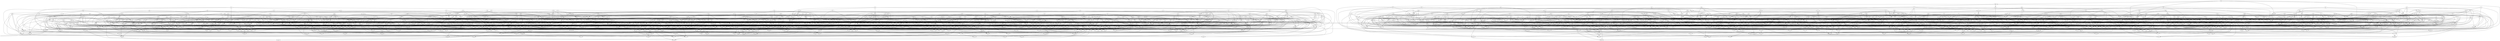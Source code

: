digraph {
shd -> hzh, hcz, sch, rnf
pmk -> dpr
hcf -> sjt, stk, plv, fjx
kkp -> ggq, fqq
fhc -> mvh
rrx -> jjj, qht
bhc -> grq, qmx, cdr
kzf -> mnc, ksm, nzj, gtt, pqq
qhk -> hmm, jxg, qtb
hzp -> zrx, hst
lss -> kzl, dzx, tjb
jvh -> vfj
cnz -> tlp
lsx -> pbb, gsg
jnq -> mjk, chg, dmq, dbb
xrf -> znm
dpj -> zgl, dpz, flt, rfr
ntl -> kfg, dnm
qhz -> fdl
bkv -> ptn, ldn, nlg, nch, glp
mhg -> ngq, jjq, fvr
fmt -> vsm, xtb, mdj, qst
bhl -> nmk, plc
cqn -> dpz
mgn -> frj, cql
sqq -> phd, ctg, zlx, ftn
zvv -> xnj
bbn -> bmb, dmb
sfj -> fnb
qkg -> jck, vzz, xlx, vrt
dtj -> fxl, fbf
vgn -> qbk, qmx
ssd -> mhq, blr, cqz, mxt
tzb -> nhx, kps, zjj, mnj
rlm -> txr, tfz, xkj
rnv -> lbm, hbp
lsb -> qtb, tvp, zpg, zlr
hrn -> bjf, xpd
rhr -> rlh, lpk, xhz, kvd
smm -> nhp, tpg, nth, vpp, pbf
khp -> hcf, lbx
bjr -> nxs, lvq
lbx -> srg
hpd -> pxb, xvf
lkx -> jnx, rml
tmz -> lcs, xhj, gcl
dfq -> pkk
fxh -> kqn, ztl, qmk, kqx, sbh
mdd -> jnz, bqp, xht, mnv
grg -> qcn, bmg, vdm, hcm
bdx -> pzb
fcq -> blb
bnn -> dlz, tjq
bjb -> bjs
nnd -> sxl, kgd
ght -> pkr
jdr -> fnt
xct -> vzl
tnl -> ljh, cqm, cdr
csz -> hfk, hpv
vfv -> vck
hdz -> khm, tdv, lgk
lmm -> tdv
mpd -> tvp, vml, ttn
vmd -> mnj, nqc
txl -> jfr
pqj -> xnh, vzl
qbk -> tpn, kdz
ckk -> gqt, ggq
gxv -> sbv, vjm, cxd
fnt -> kcq
kzk -> mcr, pnh, gnn, mcs
jjd -> rkc, dtj, hqr, fqr
bdr -> ljv, mfn, xff
spj -> ngq
jpb -> qgg
fbp -> tsc, xld, ncq, qrl
lzd -> rvf, xlx
mrb -> jnz, brz
vfr -> vtj
qpt -> knd, mgl
gbt -> pzb, szl
pnb -> qgq, zvx, qjz
kgn -> fsl, jnx, fnc
ghl -> blr, lnp, tgj, xvf
grq -> nfm
rts -> lmm
zmv -> rhl
sjt -> hxz, blb
tfz -> ttd, stk, nfb
zdc -> bdx, nph, ccn
zzl -> spv
mtm -> khv, jqr, jpn
dtk -> pqq, qmx
jkb -> flg, gfh, dgv, rjm
scm -> ngq, rrz
mxb -> sfg, kdz
hzt -> zqs, xkq, blm, hlf
kxq -> gnl, cmn, lmd, ztq, xrp
rqd -> phd, bhl, bjt, knn
dzf -> kdz
ktd -> flg
rtl -> gfx, hxj, cbl
dbd -> cnz, pkn, mvq, lft
cff -> bps, xnr
hqr -> lqt, nlg, mdl
dxf -> pcx, szp, mgj
mjq -> lsr, smh, tpm, pqx
ljv -> cqr
lcs -> xnr, fjt
hnh -> jgr, ghk, hfk
xdt -> pmk, lfc, hvl
pmr -> skm
tfp -> lsj, npv, pdf
lmx -> xht, xnn
sfk -> pkp, xnr, ghl, xdh
pqq -> hht
jjr -> kzc
tjv -> pbk, jzp, bng, pbf
jbz -> qvq, vfj, nfc
gfh -> zfr, dqt
vzm -> vlh, vrt, mkg
xxl -> kqj, lqg
hkn -> hxh
xdh -> jdl, nph
ncz -> rnv, kdd, rls
dgk -> txr, vkx, mvq, frp
txr -> chr, ftv
qcq -> hzd, lpm, gvr
tgv -> ttm
tpb -> fmf, krx, pvg
hfn -> lxr, jfx, xnb, kks, fgl
vpp -> bgh
jrt -> rcl, xds, fqc, bqh
drj -> vtj, kps, frj
fdx -> nmd, scg
kth -> kzc, cqr
qqs -> jxm, vmg, xdf
jkc -> hbg, xlt, crz, skm
lcb -> xpq, vkq
shs -> bps
rtk -> vzl
vrq -> flg, bbq, grl, nth
cld -> plf, klh, jkj
lzh -> txl
xxq -> zmv, xjb, vkr
sbn -> ncz, lft, pbk, nxb
vbg -> tgv, kpg, mpg, vdj, pfl
hvm -> sgr, htb, tnk, ztd
sxc -> hpx, mxb, tjb
shc -> zxp, qvm
xkj -> dfm, bjs, ptl
tsl -> pbd, xxl
gfn -> qzn, mkk, lmf
bzn -> xvv, mfv, lsr
qrh -> jsl
vls -> vrr, vzm, qgg, pqz, jjg, ksm
xfn -> zvv, frp, fhl, khb
rxq -> cjg, spb, dqm
prz -> sqb, sxz, xzb, xrb
hdt -> dfg, dmg, jdj, spn
xnz -> shc
bhf -> nxs, lkj
cfp -> skb
pzp -> smh, jtd
sfc -> fjv
rtn -> lbl, mpg, ljd, dzp
rpb -> hrk
fmz -> lkl, mhq, rpx, scp
cqz -> lmx, sqh
mvv -> bcv, zfh, nmd
txn -> ckk
qqz -> cqj, lzx
tpm -> lxc, rrz
bbm -> vfh, qgg
qbz -> vzj, fdg, cgk, msn
vpl -> hpl, lfp, jxv, srf, zlx, nmk
dck -> lxg, bvt, sth
ddb -> ntx, lmf, jbz, nbp
jqq -> lbx, zxp, lhh, mjk
vdj -> zrh, gfn, pzp, jfj, vsc
stz -> gnv, rfx, vfv, hzs, njs, jts, scx
cfn -> vth
zcq -> jzf
tzn -> fvv, xpt
kdr -> glp, lmf
kbf -> zvq, sdf
tsg -> nzg
pds -> qhh, jbp, klz, stv
cnl -> nfm, zvx, cdr, mfm
fds -> pmp, dzl, smm
zrh -> brl, tsc, dmg
pdf -> hxc
zrm -> ztl, lkj, szl, xct
ddh -> tsl, vlh, cdg, kdm, bsl
xrp -> ngq
jpq -> lxg, frj, kns, npk
hzb -> ghl, knc, rdr, mjg
cbb -> ndf
zbq -> thx, ptv
xjb -> kns, zkb
jnv -> vnz, rrc, lrr, fcd
zjj -> chg, ftn, pfd, bcv
jqc -> jjj, ftv, pdq, glp, pzk, drm
hzz -> kpk, vrz, vlf, qhk
jqr -> csp, dxx, llt, qct
qgq -> cqj, nfm, rzc, kqd, nmq
lrt -> bjs, tgv, bqh, hfv, xcx
vbz -> vjs, mmt, hbp
hgj -> vlf, bdr, kkf, xpt, dbc
brn -> hcr, mtm, nlj, rbj
bgp -> qmr, jkj
gmn -> dkf, pdm, jbp
kkh -> khb
sxz -> gqt
vsv -> cqj
sjd -> mpd, pdl, rpx, ckc, hnk
bkf -> skb
cll -> tpp, vzz, kqn, qjp
rcl -> rml
qst -> cps, lbh
cvc -> xpq, frb, dmb, scm
kzd -> cml, pnx
tpg -> bhl, qhl, bng
dfj -> gtt, bjh, xdt, tpn
dnn -> vpm, xjj
pvc -> kkp, txl, mcr, bkz, qbg
vkq -> xrp
pjb -> nxs, cqz, fcj, kfg
qtm -> pcp, bxb
prc -> jdr, ljv
mhc -> nzb, kdm, sbd, pmk
rrc -> kkf, grp
zhs -> qzh, hmj, qst, pbd, qzg
kks -> bbq, knn
xlt -> sfc, fpz
plh -> dkt, ndg, rnf, khd
jhg -> zkx, ntx
szl -> qbg
grb -> txr, kpg, jxv, jsm
pkb -> trr
blf -> vkg
kvk -> scg, rbj, vbh, dqf, ghb
lxg -> hpl
dpr -> stv
sjh -> vfr, bxb, rml
xjf -> bjt, khp, tdk, fxp
vvs -> rcf, zfr, rqh
nfp -> ncq, nrf
gqh -> sfj, kkh, sqs, pcp
pzk -> pkn, gng, fvc
hsm -> blf, lxc, rkc, tgv
ghp -> ftv
vfh -> pqz, jzf
czb -> gcl, xhd
tgx -> cfn, szp, zfh, fsl
hnb -> bvx, lfh, cxd, xct, kth
dhc -> zzl, lhh, drm
rqh -> tlp, hrn, fbv
xnh -> xdl, ntv
jql -> jzp, gbp, hhs
kpq -> zlr
dkf -> skl
mjg -> ggq, pkp
tnn -> qjz
mkf -> hpl
jzc -> vnt, bfb, qsd
rnf -> nfc
dxv -> fsl, fxf, dtp, xrd
vqh -> ttq, bnf
kjn -> xdt, phx, ntl, jzv
nzm -> npz, cnz, mnj, nfz
brd -> gvr, tfv, qrf, jdr, lqp
ftn -> vpm
gfx -> dkb, hmp
xmk -> grp, ptv
cqm -> npv
rnl -> fbb, kgp, qzn
zgm -> kzc
mxt -> fzk
qhl -> mnn, zkb
gns -> zhb, xnj, scg
ntn -> vms, bjb, msn, mjl
zvq -> bfn
zzf -> cbl
ncq -> tfd, fxf
qjg -> hcx
vss -> mjg, jlr, mvt
cdg -> rjj
pcr -> khr, bjf, vkr
smf -> snr, fdx, tdv, npm
vml -> kcq, xcl
svz -> vph
lcc -> ptl, drl
hxq -> gjg
fsq -> knd, ccf, kpp
vlf -> skl, dzf
qpg -> gbp, zfh
rzg -> qhc, mbg, hlx
dht -> jzf, xht, jdr, bnv
ntv -> thx, hst
sbd -> bch
fqp -> tdk
jxv -> rbj
nhv -> ngc, rjb
drf -> ntg, jpk, ssn
sgp -> gdp, mfn, zcd, zkc
prl -> dpr, kjs, ghz, jpr
khx -> tqc, jtb, kmq
lng -> gxn, vph, jfr, ngc
szx -> fds, frb, hrt, xxq, bgv, tbl
hvv -> tsf, gzc
pkr -> pbb
rcf -> rrx, drt, jvh
gvn -> tfd, kbf, xjj, qpt
dfl -> sbv, gpx, jxg, jgx, mbk
qrf -> fsb
jkm -> jmn, nhp, rnl, tbd
pqn -> nzb, zqn
qsq -> fzl, qsj, rnl, hpl
nfk -> gxv, jzf
pcz -> zhd, fqm, fzk, zkc
dmq -> tbl, vbh
jvc -> dmg, mbg, jql, qvt
zfp -> hlt, jtf, fnb, bbt
fqq -> nxs
nsn -> sbh, nmq
hxz -> lxg, qvm
npz -> kkh
vtr -> hmp, dnc, dtk, tnn, kqm
fqm -> pxb, nxs
hbp -> zkx
qtx -> rts, bxb, glt, zvr
nrc -> sdf, blf
qrl -> lmd
lll -> nfc, vft, blm
rvg -> qhz, sbv
mvt -> xrf
zkb -> sfc, ptn, fpz
sfl -> ztq, kgc
ghb -> hvt
vph -> mvc
vks -> kvp, rvg, pfr, jlr, qkl
xbs -> fnc, brt, plc, mfv
ctg -> khm, hmh, szp
dnk -> bfn, lbl, frp
nfj -> tdk, rtt, hcc, mqc
kpk -> xdl
xvt -> fqr, hlx, mgl, fqc
lxc -> jsl, clc
ptl -> ftn
ppv -> fpf, ffq, zhx, cml, hxh
qlq -> mfm
kdb -> qjb
hhs -> sdf
gpg -> lzx, gdp, qsm, cjg
nph -> tfj
nzf -> nnn, pqn, kzd
dbl -> chk, nxl, pxl
plv -> llq, xfk
lql -> ghp, vkq, ngd, tmf
cml -> zrx
jsm -> qrh, xnj, hnh
ljd -> qxp, vqh
pcj -> hkn, mbj, tsb, lsj
gsg -> jxz
lkl -> fhc, jjr, rjj
mjk -> dtp, bpg, jnx
xsr -> kdr, jrn, nzq, lkx, qpg
fzf -> znm, xfq
pns -> hzt, nst, pdq, tcn
flt -> zjq, lbh, qkf, cxd
lfh -> vph, nzb, rcj
kpp -> kns, dmr, vzd
zbb -> vvp, kvz, jmn, rls
gbn -> dvr, tsf
hxl -> pfd, fnx
lsp -> zkd, clc, pqp, kng, gxg
kll -> jfk, ldz, mhx, qck
qmx -> hzd
vjm -> gnn
sfg -> xqf, dkf, xct
mnj -> nqc
cpt -> cff, hzd, krb, kdz
xdv -> xff, nxt, cfp, pxh, qjp
xrz -> xhz, jjj, nfb, nzq
knd -> npz, tdv
pnx -> qtl, gzc
mkk -> xdd, lmm
fkb -> tlp, xld, frm, fqf
zcr -> zfd, fsb, xtb, tfj, kqj
sch -> nmk, xbz, vlj
zsb -> zkm, gbt, tsl, crf
tpr -> hhn, jkd
flc -> stv
xtb -> znm
flq -> rht, skm
zrg -> rcj, fjt
jrc -> vxt, xhz, lhh
gjq -> ltg, dpz
jtf -> qzn, cql
bcf -> vnt, rfp, sfl, zkd, ljd
pcq -> hkr
rcp -> jrz, vft, qbf
nxt -> qmr, ttz, kkp, vss, gjq
nqb -> rdv, pxh, blr
jqs -> qzf, pbf, pmq, hxp
hmj -> mfn, nzg, dqm, kqd
sbl -> kbd, jrz
nlg -> mgj
zkt -> bmz, jnx, fds, zzl
mkg -> cdg
qlr -> bgv, xmc, mfv, xdd
sgs -> xxl, nsf, vlh, dvr
xfk -> hvt, mgh
gsj -> mgk, dgv, lmm
mbk -> qjz, sdb, sbh
fbq -> hvj, xfd, qcn, fqm, znq
zhx -> ghl
qtn -> vgs, blr, jtb
zdf -> hpd, zcd, nfk, zzf
frt -> knn, gjb, fdj
clc -> ktd
qfs -> fqr
zqn -> kqn, xnr, xfq
tzq -> msr, nsk, frm, bmb
kss -> khp, mkf, xvv, fjk, pjs
dsk -> zrx, hnk, dtk, fzf
xzc -> qbk, hmp, ctm
cdd -> fsb, jck
tpl -> tlk, xtj, sqz, fst
rjr -> ngk, czb, crf, zgs
gcl -> jfk
hsb -> vmd, csp, kdb
fdl -> lqg
nxl -> gjq, tnk, gnv, fzf, gtf, cfp, jgx
llt -> lhh
nsz -> gmz, fdr, gxr, vth
jsd -> hhn, vrh, fpz
mgh -> hhs
ppm -> ggb, vxt, fgn, cbq
dzx -> jfb
pqp -> tmf, mkk, bsx
lfc -> hbz, gtt, pqn
ntc -> rht, fdg
qkp -> nbp, gnl, rdc
fvr -> crz, bpq
hvj -> sxz
ssj -> chg, mxs
jtt -> zfd
lpk -> hlx
dzh -> btc, nkm
cfg -> dkb, vck
vft -> zvs
fdb -> vms, xjb, hrn
hcc -> khr, pcq, gnk
xxt -> tjv, fbf, xld, mxs
fsl -> ghk
pmp -> blg, fqf, bjb
bpx -> hzh, gpp, khr, vvs
zpm -> tnn, mlz, djk, pdf
tjb -> rqt, tpt, bvx
hbb -> rjp, rht, nfc
ldg -> jpn, gns, vkg, vxt
pfl -> dqt, rcl, jns
xvv -> fdb
fgl -> ckl, jbs, kfq, fqc, csr
ctz -> prc, nhg, fvh, hbz
mph -> xgc, sgl, jtt, rmg
csp -> kbf
vcf -> jtd, fch, chg, jxv, xnb
kmq -> rdv, mnv, lnp
vbl -> bdr, pbd, pdm
hhm -> jzv, qjz, lfd
tjq -> mdl, kfq
trt -> vds, jkj
ldn -> mxs
vjs -> zlx, gpp
kqx -> kqj, fts, xcb
kps -> gfh
ztq -> llf, ntx
dfg -> cxc, tvg, qrh, rkx, rnv
nlf -> ntv, tzn
xcl -> bps, bst
fqz -> hxz, jbs, sjh, bpq
pff -> msr, rtv, xcd, vfr
dnm -> qsm
rst -> bml, grq, trr, tsf, nrg
nst -> lfp, fst, zhf
qhh -> sgr
xgx -> ghz, vck, sxc, tpk, gss
fzl -> xpq
fmg -> jsd, hfk, rxs, ttq, zvq, dmq
msn -> mnj, fjv, bfb
dzb -> gjn, lrs, ztd, tqc
nlt -> tsg, vlt, zvx, bhc
tvg -> srg, nfb, drj, zjd
bml -> jts, fdl, sdh
rsv -> mdl
sfz -> snc, xnz, nrc
jnf -> dkt, llq, nfb, fgn
vvr -> prc, mxt, gtz, cxb, trt, smp, tfp, mcd
dct -> srf, vvh, fvr, llq
sbh -> ccn
nbp -> llf, nzq
fjp -> sdh, svz, pdf, grp
snc -> nnd, kns, crz, vms, dxx, sqs
ksm -> mvc
xrd -> pbb
brt -> kdb
tfj -> zvx
tcn -> ccz, ntx
jfx -> gxr, hnh, mtn
xds -> zkd
xcf -> nfz, khm
fvv -> rdj
cxd -> mfm
fmj -> ssh, fnx, vbh
bmz -> nxb, hqc, cgk
dnc -> vsm, rqt, shs, mxb, gdt
qdh -> dqt, pbk, mvq, lbx
kns -> kgd
qpf -> jxz
zqs -> rml, ptn
tbl -> jpp
pdq -> qrh, jlz
qtb -> sdb, qjp
tcv -> vvp, vmb, chg
qct -> sxm, cfn, brj
fqf -> zkp
xsj -> kpk, fvv, fmf, tpt, mkg
glt -> rkx
vzj -> drl, qpf
plf -> fvv, kdh
gxg -> rtv, glt, bsh
xhj -> qck, kqd, lng
dtp -> kgc
znq -> trr, qkl
gch -> ptv, ndf
rth -> scx, zfd, kdm, fnh, mhq
xjg -> hcz, cqv, qsd, qht
tpn -> nzg, djk
ttz -> vgs, cml, gdp, jbp
dlv -> rdj, fjp
xnl -> fbb, qvm
gfr -> lbm, rjp
qbc -> tpp, lqg, kzc, cbl
vkr -> ggb, npz, rqk
ndd -> chk, qkl, mcs, bhc
qkf -> jsh, nxs
qrz -> hbg, jlz, qpg
jfb -> kvl, jpb
sjs -> fhc, chk, jxg, vzz
ntg -> jdr, qtl
thg -> zkd, gjg
vxm -> jnk, jnx, hxq
cbq -> dck, jxz, vkv
qdf -> fjk, zmk, sjt, ctb
fcd -> jtb, xlb, hst, qhh, gjn
crg -> bjn, rzc, jpk, skl, xfq
jmn -> jrz
tbq -> kdh, mlz, vds
xgc -> xzb, mfm, jtt
pmz -> fdr, qtm, vlj
pkk -> jsl, khv
dxh -> hmm, ksm, cdd, ltg
tkj -> lmd, pbf, rlh
cjr -> tdf, ssb, nhv, rrc, dqm
fvc -> gnc, rsv
lxv -> msg, zkx, vzd, dcm
bvx -> znm, sqb
qmr -> zcq
xqh -> nkm, tsc
tpk -> kvp
zkz -> tlk, fnc, zlx
chk -> nzb, bps
chh -> dnk, xvt, brl
vxr -> rng, ktm, bdx, xlx
gbp -> fjv
hdn -> hmm, vsb, xrf, gdp
hbf -> nfz, sdf, csk, scg
cqr -> mvc
zhm -> llf, msr, xdd, jxz
chr -> vlj
zdr -> lvh, ddg, xvf
zhb -> xrd, bsx, jpn
tjx -> mkg, bqd
zfd -> fzk
xhd -> pkb, grp, hcm
zcd -> nfm, bqd, jjr
mlz -> tpb, ljh
fts -> qjg, bkf, sbh
fvx -> nmp, kkf, gtj, khx
bpg -> hqc
nfz -> mmt, vkg, vvp, phd
xzx -> hfp, xtj, frb, hsm
hgz -> nhx, nxb, vzj, tcv
nxf -> ndf
qtc -> qqs, blr, rfr, gtj, tbq
zlm -> bvt, nzc, fnc
hpl -> brt
mqc -> dnk, lxg, qfs, dkt
smr -> ljg, qvm, fpz, xfk, kzg, mqq
lvc -> hxj, bjr
hvt -> kkh
rbg -> tdf, gnv
qsv -> bqd, vmp, zfd, qtn, ddg
jtd -> bpg, kbf
vdm -> nfm
nvg -> hnk, vfj, djk, mrb, jpb
snb -> jnk, qpf
sqz -> frj, nxb, rkc, jvh
qxp -> bxb
hcd -> frt, kgx, xrd, hvt
lvm -> bmb, sbl, dhc, kks
crf -> drf, tpb, pdf
hcm -> mnc, vzz
qlt -> npv, jpb, fhc
bnv -> hmp
gpl -> gvr, rng, pzb
nml -> xfd, vds
hgs -> qkf, fvh, qmx
zbl -> xht, fzk, lmg, hmp
ptp -> kps, npk, knz, kvt
mzv -> rfp, jrn, btz
nzj -> rqz, hvv, xqf
hkx -> pkh, hfp, qlc
kjk -> pkp, kdm, gnn
bnf -> zvs
mcr -> pdm
jpr -> vmm, kkp, hvv, gzk
bch -> npv, gch, nzb
zhl -> prc, gxn, nvp, hst, ctz, kpq
sdx -> vmg
ftx -> xnh, zlr, pqz, kxs, zkg, cmh
rhl -> mxs
vfz -> fjx, ctb, cmn, shr
hxj -> ndf
ttv -> pbf, vkb, rkc, xrp, qsd
lzx -> dkf
gxr -> fzl
nvj -> qzz, hml, hbp, fsl
djk -> stv
hml -> vbz, xvs, jzp
mnv -> tgj, bkf
nch -> kdb, vkb, kgn
vnh -> mkn, zkg, bqp, hnk
xkx -> vbl, ljv, zjq
qcd -> hzp, skv, xdf, czb
khd -> kks, xpq, cbq
tsj -> rfj, rxs, xlt, ctb
dlj -> ttn, tpk, kvp, lzx
hkr -> qjb
jdl -> ltg, sfg
rmg -> nvv, ftr, tks, mxt
vvg -> qjg, cqm, hhm, jfr
mlt -> ckc, trt, mvt, hrk
rnb -> sxl, tbc, fdg
zjd -> rsv, vrh, zvv, kgc
vqx -> nhv, hvj, sdx, tgj
fbv -> pfd, tdv, hxz
lbh -> vfh
sqs -> srf
nsk -> hzh, gfh
dmz -> kxs, rlz, ztd
rgm -> rqk, bbn, zkz, dlz
hmh -> vfj, ssh
qtg -> lrr, pmk, cjg, cqz
srg -> fjx, brj
xlb -> nzg, mfm, nxf, qcq, mks, xmk
ldz -> nsf, vqx
sqh -> jbz, vmp
bsm -> zpg, hmp, fmf
jls -> lzh, vsv, jtb
hct -> cbb, thj, gzc, grq
rvl -> jvn, bhf, lrr, cdr
hrt -> kfx, dkt
pbr -> tqc, nvp, xhd, tjb
jcc -> cld, kth, jxm, xpt, sbv
chq -> tpm, lmf, ksh, bjb, qpt
qsm -> lvc
zpg -> tnk, ccn
cpf -> gtf, qlq, bps
xgt -> txr, vhv, dfm, csz, mzv
qvr -> mgn, rcp, kdd, xds, blm
fhn -> ghp, ttd, zbk, mdv, vkq
mqq -> qts, rbt, xrp
qsh -> ctb, rml, dqf, mkf, kdd
hmv -> pkr, fjv
xns -> xcx, ktd, xvs, fqb
bms -> plf, mvt, nrh
crb -> tjx, hgs, rpb, vgn, lvq
zhd -> hkn, lpm, jxg
smp -> cdd, zhx
lrh -> zhd, dlv, pxh
bjn -> jpk
pdh -> vft, xfk, zvv, qpf
bmg -> jkj, mrb, flc
gnk -> hnh, sfj, fxf
bqh -> khb
jts -> dvr, tnn, dkb
frm -> knz
qcx -> qtb, xnr, mvh
xsk -> gnx, tnk, kcq, klh, pdf
fmv -> xfd, tsf, rxq
qvt -> lph, sdf, ljd
bjh -> ckc, svz
cjj -> gdt, ztl, rvf, vks, hrk
ktb -> cfg, kzd, kqn
fxz -> rht, fpz, bzn, jnk
frj -> dnn
xrg -> bgv, zcc, drj, tcn
kvt -> dsh, rhl, mnn
gbs -> kxs, jtt, pds, pqq
fcj -> ntt, rbg, nxf, rdr
pkt -> vlh, tht, zcq, zzf
xtj -> jzp
ssn -> hxj
lvn -> vqh, qsj, fpz, qpf
jxm -> lgj
hzs -> rzc, lmk
rgs -> fdl, tmz, xcl, sjs
nbx -> svz, shs, tjx, mjg
vxt -> fjx
bdt -> zjd, gnl, pmp
xtd -> jhv, cql, zxp, kbd
kxb -> bgp, sdx, dlv, cps
fvh -> xdf, jzv
blb -> vpm
ljg -> png, plv, rhl, fqp, dkt, zsx
sfs -> pqj, sdx, zbq, kpq
xzb -> tpk, jfr, xrf
lxr -> bbq, dmr, zkp, fhl
gzp -> rcl, knd, spj, hxq
gvg -> scg, bgh, chr, nmd
fps -> hfp, zlm, jkb, scm
tsb -> shv, phj
skh -> pkb, qqs, hpx, gnx
mmx -> hbz, ktm, zhd, rdv
gjb -> pmr, sxm
rzx -> mvv, qvq, dfq, fxf
tjc -> mxs, xtj
kfs -> qjz, shs, qhk, nml
bkz -> nfm
fgn -> zvs, hsb
nvd -> qmr, kjk, kqj, txn, xpt
ffk -> kmd, pcr, shc
msr -> qfs
jzh -> bnn, jnp, tdk, hfh
nxd -> kcx
csr -> fqc, dlz
zkc -> dvr, ghz
ggm -> hjb, xtj
cqv -> rls, xnj, zvs
qjh -> lmg, hxj, rpx, zpm
brl -> tfd, vmb
rhk -> hlx, snb, zmv, fnx
nzc -> cnz, ghp
llq -> vfr
dms -> rkm, rpb, trr
hxp -> ssj, rtt, bsh
zgs -> hrk, zlr, fmf
tht -> pnx, mbj, bqd
mrk -> mcs, xkx, xqf, vml, tnl
ffq -> spl, gfx
fcn -> nth, pfl, sxm, xnz
kdd -> jrz
pqh -> hbn, sfl, btz, lcc
nzx -> bkz, jls, npv, mcd, pbd
hmf -> dvl, mkn, tdf, cnx
zhf -> ght, jjj
drm -> rcf, cbq
lfp -> kmd
hhn -> fsl, zkx
rzq -> qdf, jsm, ttq, sbl, fmj
ftv -> ssh
zqj -> shv, hhm, jfb, qkl
ksh -> gnc, mxs, fbf
mhx -> sdb, rtk
zvr -> lsx, qxp, fcq
sjb -> mgn, kfq, bqh, xbz
fqb -> jhv, plc
cxc -> smz, hkx, gng
jlr -> rdj, gss, mkg
xhr -> brz, rng, nvv, vbl
vln -> tdf, sgr
gzk -> hkn, znm, gch
rjx -> bkz, tpp, dbl, mch
xnv -> rrz, nhx, lft
cnx -> ktm, xlz
gjg -> ggb
pjs -> mnn, qrl
vhv -> dqt, dfm, rbj
vrr -> mvc, skb, bjn, hvj
ztl -> sqb, nxd
lkg -> rrz, bgh, sxl
xfp -> zzf, vfv, lrh, gtz
ckc -> rpx, jfk
vrz -> nvf, spb, gnv, vjm
szp -> vmd
kdh -> pxb, tvp
nmp -> tpb, ddg, nxf, rtk
brz -> qbk
rfx -> dkf, spb
ncd -> vlj, pzk, gbp, spv
dcm -> knn
php -> ntv, hxc, klz
qvq -> fxl
lmd -> bbq
bvt -> hfp, jxz
bqk -> fqc, phd, srf, bcf
ljh -> xnr, htr
kng -> bjj, gnc, vkv, xcx
rkx -> hkr, tbc
bjj -> hzh, fqb, stk, qkp, pzk
gtj -> cqm, gjn, sqb
kqv -> bcr, xnl, sfz, hbp
nbg -> zdr, jpb, qrf, jnv
fxf -> jzp
ssb -> dnm, nqb, vnz, nnn
jgr -> hxq, mgj
dzp -> lmd
zjq -> ttn, vsv
bfb -> kmd
pgr -> mks, hht, xzc, cqn, xvf, ttn
jxz -> vpm
bcv -> hlx, ctg, jrz, bvt
vbh -> mgh, pkh
rkb -> rht, hfk, sth
phj -> fmf, zgm
bgv -> fkn, hbg, jql
tbf -> cjr, nrn, ngc, xct
thb -> hhn, tbc, tpr, gxr
tlk -> llt, qsd, hrn, xpd
qrb -> kzc, rzc, rtl, sbd
hlt -> hbb, nmd, nzc
cls -> qtm, hmv, jsd, png, lll, hqc
nxn -> nsk, gfr, lkg, kvz, bjd
vzl -> gnn
psh -> vxm, jmn, vvp
jbs -> vkv, jhg
pxg -> gzc, ghz, nvp, zbq
bbt -> pkh, bcv, qrh, fcq
jfj -> fnb, rxs
nrg -> hmp, svz, hxj
rnk -> qlt, fzk, pkp, zhd
bpq -> ccf
qbf -> clc, qsj, nqc
xnn -> qhz, hbz, zkm
pbh -> hcz, kgp, dtj, vkq
xkt -> dzx, zrx, vdm, ldz, txl, kxs
hbn -> fqr, pcq, xmc
rdc -> blf, xrd, thg
mjl -> rjm, jhv, mnn
mch -> klh, kqd, qlq
xcb -> hgs, qrf
smh -> gpp, hpl
pzs -> pdm, bbm, fzk, fnt
cmn -> phd, kfx, hhs, csr
ldm -> ldn, fnb, zqs, kmd
bng -> nxb, rkb
dgv -> msg, bfn, gjg
tbd -> csk
xjj -> glp
pxl -> bjh, vsm, zrx, xcb
jrn -> tkj, vkg, vfj
tvp -> xht, hmm
lnp -> lvq, gpx, cbl
fxp -> jpp, dmr
tdx -> scp, rqz, tfj, dqm, bsm, zvx
ndg -> gbp, jlz, cnz
shv -> gxn
dlz -> flq
fbb -> nhx
pkh -> zfr, xdd, hqc
rlq -> bgp, fmt, vln
bsl -> kcx, fqq
dmg -> sdf, fxp
btc -> ktd, hkr, qxp
xfd -> rcj
snr -> rqk
jjq -> npm, blb
rjj -> gxn, lgj
rjm -> zbk, qtm, fhl, lsx
qzf -> dgt, fch, nfp, khr
shr -> hlf, bjt, cft
cdr -> rvf
cmj -> kdz
tmf -> vms, ftn
fjk -> vkx, bnn, vnt, qhc
qkl -> kcq
blm -> xnb
krx -> cpf, vph
skv -> tvp
gtf -> fnt
thx -> zkm
vvh -> vfj, nzq, dck
vqp -> pbd, zrg
dqt -> npm
mcd -> kcx, gml
pvp -> ntc, rts, jnp, bjs
xlz -> shv, bst
rfj -> ffk, rnb
lfd -> qjp, pvg
qdk -> rdv, tmk, vnz, qcn
zkg -> vjm, mks
pmq -> cft, fst, kdr
gnl -> hmv, zkb
dxx -> ldn, zxp
rfr -> lmx, nzf, vln
zgl -> rpb, spb, ppv, pxh
hvk -> pcq, sxl, bpg, hdz
vrh -> pmr, tsc
vsz -> jjq, khb, xcd
lrs -> pqj, vck, cdr
msg -> vth
scp -> vgs, mdj
cqq -> fsb
png -> qlc, lsx
xrb -> skv, ppv, ktb
zmk -> kvz, pcx, lgk
kzr -> dcd, cjg, dms, cnx
prt -> msr, chh, xnz, xcx
qzq -> xhr, kpk, phx, mcd
dvl -> gnv, kdh, nhv
xfq -> bjn
zzk -> kvz, cft, pcp, xvs
nhg -> nzf, vbl, skv
sdh -> mbj, nvf, nsn, hxc
ftr -> hxh, rlz
ttd -> jhg
bqp -> jxm, cqm
fch -> fvh, jhg
xkq -> fnx, tdk, hfh
kgc -> kfq
bnz -> gng, xqh, psh, fqp, qrz
lbl -> lkx, cql, hlf, fdg
kxv -> jdr, ztl, kpq
tpp -> lqg
zcc -> vth, rbj, bbt
hfk -> vkg
gjk -> bhf, pnx, dkb, cfg
lhc -> php, vsm, vns, rkm
mgk -> zgh, lcb, ttd
btz -> glt, qtm, tjq
lsj -> jxg
gnx -> gss
btf -> tnn, pqq, nnn, kdz
lsr -> gfh, stk
vlz -> rrx, nrf, ghb, fqf
knc -> skb, vds, hcm, lzh, bhf
lvq -> mnv
fst -> ptn, gbp
nrf -> blb, khm, bsx
jdj -> fbb, ttm, dnn
jcm -> pkp, xqf, lzd, kfz, nsf
rqz -> qmr
blr -> hcx
ngk -> zgm, mvh, hxh
jxf -> dvr, mnc, lzh, tfv
lvh -> tfv, rvf, jfk
fpf -> rdj, jgx
qfh -> mvt, jxf, ssn, pnb
ttm -> ntc, fvc, qct
xld -> llq, hml, lfp, hbp
sld -> lgj, vck, rqz, rvg
bcr -> lmf, ggb, hfh, vkv
ccf -> sth
xff -> xlz, ntg
jsh -> qhz, kqm, nxs
mbj -> lqg
xnr -> spl
khv -> sfc
zxx -> zfc, fzl, fqp, csp
nnl -> txn, pvg, gdt
shh -> frp, sfj, xcd, pqx
mhm -> lss, dzb, ntt, mkn
hqf -> bbm, fmv, sbd
htr -> fdl, jzv
qgg -> mfn
cxt -> nsk, rts, pqh, kgp
shj -> skl, tpt, pxl
pdl -> lmg, fjt, fdl
ssh -> gsg
bjd -> rtt, zmv, fqp
rjp -> lgk, pmr, kgp, brj
tqc -> rxq
xjv -> xdh, hpd, fts, bnv
htb -> brz, jdl, sqh
qht -> hxq, xjj
rbt -> zmv, vmb, nhx
clm -> nsf, dzx, cbb, jsh
scx -> cqq
nhp -> grl, spj
hrk -> lfd, jck
tmk -> nvf, gmn
blg -> fzl, vpp
vnt -> bfb
vrn -> xvt, kpp, sfj, xpd
vlt -> hpd, kcq, qlq
gtt -> lcs, rfx
kpx -> gjb, zvq, ztq, vtj, snb
rcj -> dqm
hkc -> lrc, chr, pkk, rkx
csk -> jnk, bgh
vmb -> hfh
qck -> dkb, mvh, hmp
kzx -> rlq, vfv, mhm, gbn, pqz, vqp
lpm -> jsh, zzf
jlz -> tbc, tbd
sdq -> nmk, rfj, pbb, pqh
rtv -> zlf, tjc, cql
phx -> ghz, cdg
qmk -> gtf, lqp, ssn
zqt -> cfp, tdf, phj
dsz -> bnf, lxv, gbf, scg
spn -> qvq, mgh, pcx
vns -> spl, xdl, xlx
mln -> pfq, xpq, csk, gpp, kfq
xvs -> hpv
nrd -> fgn, xnl, bdt, kzg
kpg -> dzp, khv
kvp -> qtl
nsg -> sbz, qjg, qbg, ffq
ktj -> bst, fzf, nvg, xdf, zhx
xkn -> rtt, xpd, pmz, jpq, vkb
jgx -> qkl
phk -> kqj, nzj, zqt, hzs
jdh -> bfn, pdh, bjf, zgh
lkj -> ptv, zkm
kkf -> bjr
npk -> pkr
jns -> grl, hmh, nlg
dpt -> qhc, jxv, llf, cft
mvq -> nqc
dqf -> hpv, ckl
tdt -> ntl, mbr, nsn, kvl
thj -> lbh, zrg, qhh
vmg -> pzb, vds
zbk -> jgr, sch
kjs -> gpx, sbz, rbg, qcn
jvn -> ktm, cps, ckk, mcs
fbf -> qfs, dmb
sbp -> vmm, krx, smp, kzl
xpg -> qcx, jjg, cqq, fdl
bsh -> lpk, vjs, qhl
xmc -> nqc, msg
jhl -> gzk, mjg, dzf, hpx
vlh -> cmj
drl -> dsh
xlk -> flc, vqp, tsg, sbz, cqq
gbf -> mfv, jvh
mkn -> cps
njs -> hqf, hkn, cqq, mdj
dcd -> jpk, lmg, gpx
mdv -> bnn, jrc, dbb
vsb -> znq, pkb, dkb
mbr -> tsg, dnm, tgj
zsx -> gbf, crz, hlx, rlh
kzg -> bjf, hpl
pxb -> bst
fmk -> mmt, hjb, mbg, tbc
xcx -> ccf
cmh -> qqz, jzf, zbq
qnc -> bsl, bhf, ftr, scx
qts -> fng, nth, fdx, dmb
gml -> dqk, mdj, ntt
qdm -> vtj, fdj, mxs, jzc
jrr -> msr, flg, ptl, knz, vsn
lqp -> skb, ddg
khk -> fsq, skm, jhg, hmv
mgl -> sdf
sbz -> nmq
shm -> snc, grl, tgx, brj
vmp -> qtl, lsj
zfc -> bjs, dnn, vfj, vzd
dfm -> qjb, pqx, mkf, nkm, dfq, jkd
fgb -> ggq, qsm, nsf, nxd
ncr -> sgl, hzp, jtb, tgj
gss -> kzc
mdl -> sxm
kqj -> jck
rhs -> ghb, tbc, tbl, snr
fkn -> tjc, fxl, hbg
rqt -> kfg
kvd -> dcm, qlc, xvv, mhg, xrz
vrt -> krb, cqn, cqj, thx
jbc -> lcc, nmd, cft, lqt
hjb -> mjk, bfb, pcp
rfp -> jsl, bjt
cxb -> tks, htr, mkn
nrn -> rqt, txn, pqq
jjg -> cdr, cff
mfv -> tlp
dvd -> xnv, xqh, jnp, dzh
kvl -> gjk, vgn, sxz
nrh -> tmk, xmk, flc, gbn
pnh -> fpf, nlf, xtb
ctm -> tzn, gjn, ccn
spg -> bsl, ckc, zdc, nvv
qzz -> qhc, gsg, jkd, qrl, pzp, ggm
jnz -> kqj, qjg
kqm -> vdm, jbp
qzg -> rkm, lvq, ggq
vmm -> fqq, gdt
vsc -> hkr, vkb, qrl
dsh -> knz, vfj
drt -> vpp, khv, jhv
ltg -> nnn
cfl -> zvs, fjk, dxf, xcf
mtn -> ntx, cfn
gtz -> vml, krb, bms
jhv -> hxl
pfr -> cmj, mhx, lvh
zgh -> zzl
xnb -> sth, thg
vhz -> rrz, kgx, hcz, pjs
sgl -> gpl, nvp, zgm
pbk -> kfx
rdr -> tsb, cdr, bch
rlz -> hzd, kcx, dpr, kfz
mpg -> rls, fdj
qzh -> spb, cqq, pqn
qsj -> lgk
kzl -> mcr, nmq
nlj -> csk, spv
hht -> ptv, szl
xbz -> jjj, blg
lft -> szp
lgj -> kfz
hpx -> cqr, mhq
ktm -> vgs
fng -> ssj, hfv, bnf
pss -> vsc, bpg, zmv, msn
pkp -> nvv
hfv -> gng, mgj
dkt -> vzd
rqk -> lgk
nmk -> tbd
spb -> mks
zkp -> mbg, msr
svq -> jfk, kxv, jjr, nfk, tpt
dxg -> pfd, csz, bjj, zgh
fnh -> hxc, bdx, bnv, xfd
pfs -> gsj, rlm, rnf, lcb, mgl
dbb -> rxs, dmb
hfp -> qjb
dbc -> cll, cmj, xdl, fmf
rkm -> nph, kqd
krb -> mvc
xcd -> flq, pqx
ztd -> gvr
nkm -> ttq, ftv
dfs -> spl, vsv, gnx, nlf
dqk -> mnc, lzd, cml
ccz -> fqf, csp, qlc
dsl -> nml, nxd, bkf, qbg
smz -> fcq, qzn, hrt
vsn -> lcb, nlg, lpk
gqs -> mtn, hlf, dzh, bpq, sqs
zlf -> vsz, ttm, nlj
gqt -> dzf, ntt
xzp -> qsj, hxl, fqf, jfj
nzg -> ngc
lph -> snr, jzc, llt
rng -> sgr, kfz
ngd -> tlp, fqf
crx -> spj, zhf, vth, qvq, bpq
fdr -> dtj, ghk, pbb
fdj -> ghk, hlx
kgx -> mmt, gnc
pfq -> zlx, hkr, ght, ngd
cgk -> dtp, npk
kgd -> pfd, rnf
klz -> rcj, mcs, fjt
jnp -> xcf, fbf
frb -> hlx, fhl, lbl, ffk
vck -> pvg
pkn -> smh, mdl
rjb -> gcl, sdb, hcx
spv -> zfh, nnd, ckl, nrc
lrc -> bsx, tfd, qsq
vkx -> frm, gjb
lmk -> klh, zqt, scp
fzt -> zcq, hgj, dmz, gbt, gzc, xdh, kfg
hcr -> kpp, rsv, nfp, ggm, dmr
qlv -> lrr, kmq, nvf, dms
jpp -> hbp, vfr
tks -> lvc, rtk
lbm -> rht, llq
vnz -> dpz
jxr -> dcm, zfr, hpv, tbc, ftv
rqm -> csp, gvn, bbn, rtt
hvl -> cqn, hrk, nnl
plc -> brt
bmb -> dfq, ckl
dzl -> fqz, dzp, tpr
xhz -> kmd, xcd
jkd -> npm
hmr -> jtf, ght, xds, gfr
fpv -> qqz, cbb, shj, cxb
gmz -> kfx, rlh, rbj, hpv
dgt -> lhh, tdk, rdc
psm -> rzg, qdh, khb, drl
lqt -> jpn, fxl
tfv -> fvv
ngc -> hcx
kbd -> pcx, phd
}
